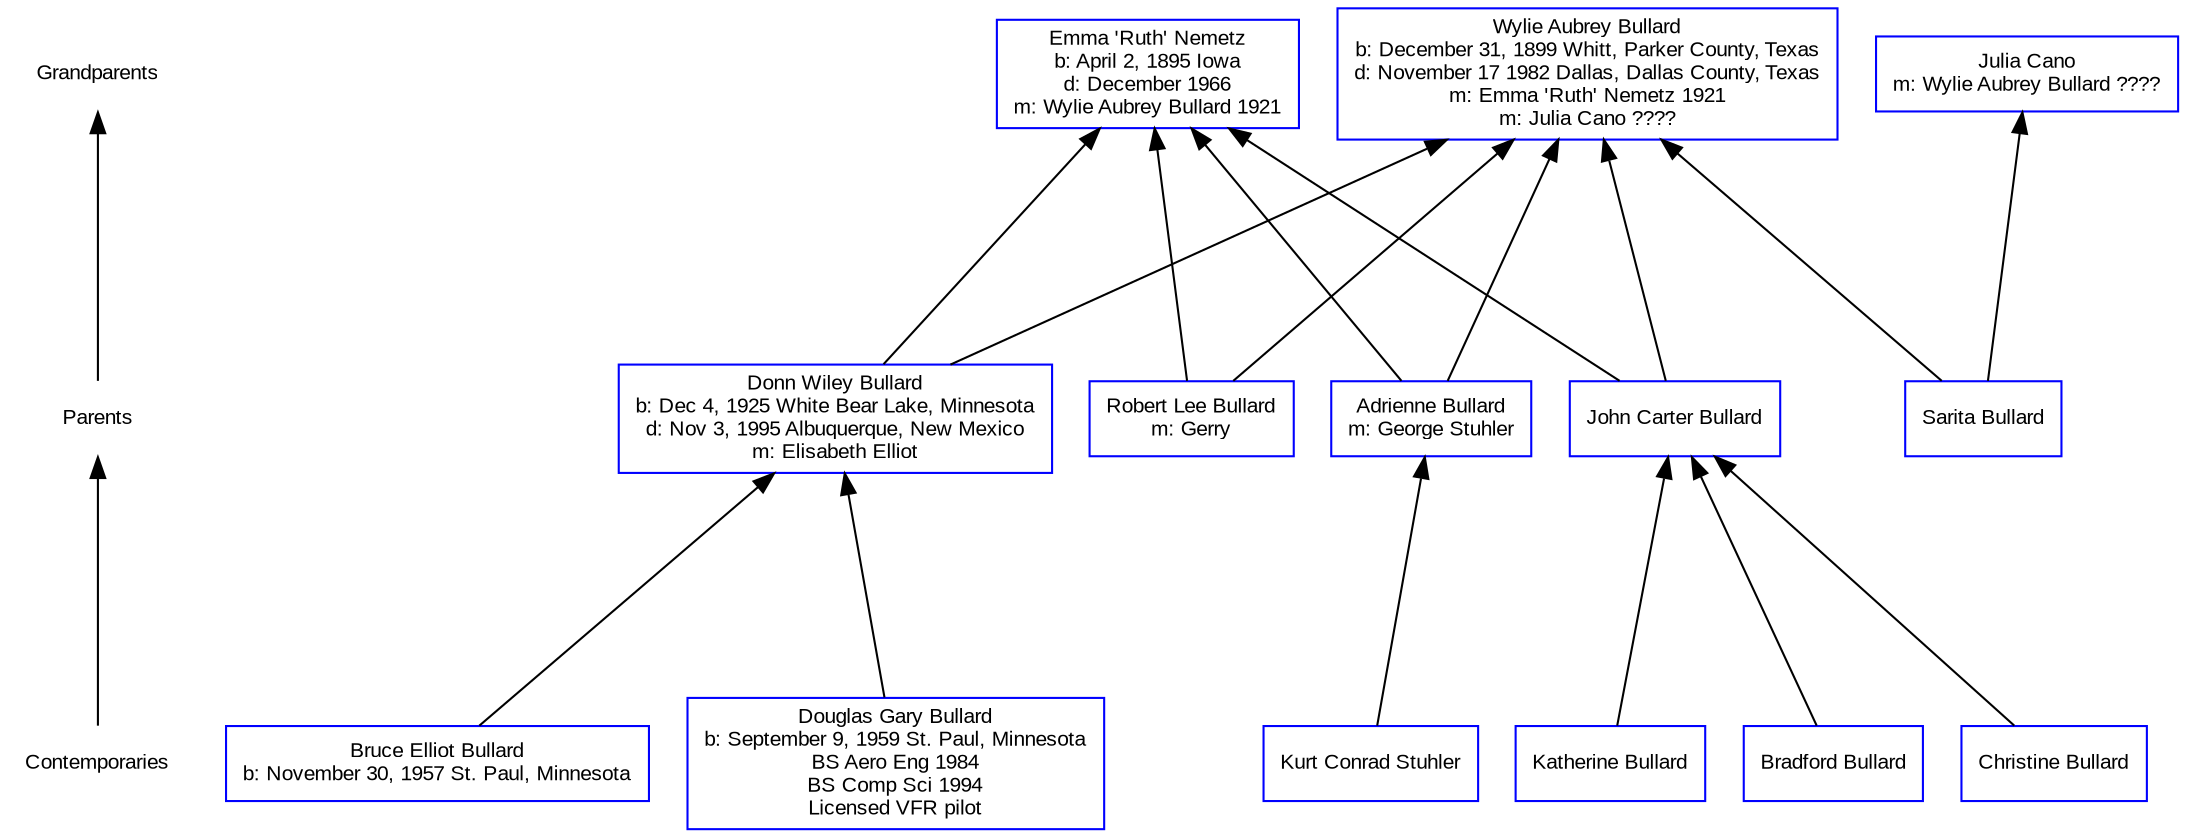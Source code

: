 //Header
digraph G {
node [shape=box,fontname="Arial",fontsize="10"];
edge [fontname="Arial",fontsize="8"];
ranksep=1.5;
rankdir=BT;
concentrate=true;

//Ranking Enumeration
node [shape=plaintext,fontname="Arial",fontsize="10"];
{ "Contemporaries" -> "Parents" -> "Grandparents" }

//Declarations
Adrienne_Stuhler [label="Adrienne Bullard\nm: George Stuhler" shape=rectangle color="blue"];
Bradford_Bullard [label="Bradford Bullard" shape=rectangle color="blue"];
Christine_Bullard [label="Christine Bullard" shape=rectangle color="blue"];
John_Carter_Bullard [label="John Carter Bullard" shape=rectangle color="blue"];
Julia_Cano [label="Julia Cano\nm: Wylie Aubrey Bullard ????" shape=rectangle color="blue"];
Katherine_Bullard [label="Katherine Bullard" shape=rectangle color="blue"];
Kurt_Stuhler [label="Kurt Conrad Stuhler" shape=rectangle color="blue"];
Robert_Lee_Bullard [label="Robert Lee Bullard\nm: Gerry" shape=rectangle color="blue"];
Ruth_Nemetz [label="Emma 'Ruth' Nemetz\nb: April 2, 1895 Iowa\nd: December 1966\nm: Wylie Aubrey Bullard 1921" shape=rectangle color="blue"];
Sarita_Bullard [label="Sarita Bullard" shape=rectangle color="blue"];
Wylie_Aubrey_Bullard [label="Wylie Aubrey Bullard\nb: December 31, 1899 Whitt, Parker County, Texas\nd: November 17 1982 Dallas, Dallas County, Texas\nm: Emma 'Ruth' Nemetz 1921\nm: Julia Cano ????" shape=rectangle color="blue"];
bruce_bullard [label="Bruce Elliot Bullard\nb: November 30, 1957 St. Paul, Minnesota" shape=rectangle color="blue"];
donn_bullard [label="Donn Wiley Bullard\nb: Dec 4, 1925 White Bear Lake, Minnesota\nd: Nov 3, 1995 Albuquerque, New Mexico\nm: Elisabeth Elliot" shape=rectangle color="blue"];
douglas_bullard [label="Douglas Gary Bullard\nb: September 9, 1959 St. Paul, Minnesota\nBS Aero Eng 1984\nBS Comp Sci 1994\nLicensed VFR pilot" shape=rectangle color="blue"];


//Ranking groupings
{ rank = same; "Contemporaries"; "Bradford_Bullard"; "Christine_Bullard"; "Katherine_Bullard"; "Kurt_Stuhler"; "bruce_bullard"; "douglas_bullard"; }
{ rank = same; "Parents"; "Adrienne_Stuhler"; "John_Carter_Bullard"; "Robert_Lee_Bullard"; "Sarita_Bullard"; "donn_bullard"; }
{ rank = same; "Grandparents"; "Julia_Cano"; "Ruth_Nemetz"; "Wylie_Aubrey_Bullard"; }


//Dependencies
Adrienne_Stuhler -> Ruth_Nemetz;
Adrienne_Stuhler -> Wylie_Aubrey_Bullard;
Bradford_Bullard -> John_Carter_Bullard;
Christine_Bullard -> John_Carter_Bullard;
John_Carter_Bullard -> Ruth_Nemetz;
John_Carter_Bullard -> Wylie_Aubrey_Bullard;
Katherine_Bullard -> John_Carter_Bullard;
Kurt_Stuhler -> Adrienne_Stuhler;
Robert_Lee_Bullard -> Ruth_Nemetz;
Robert_Lee_Bullard -> Wylie_Aubrey_Bullard;
Sarita_Bullard -> Julia_Cano;
Sarita_Bullard -> Wylie_Aubrey_Bullard;
bruce_bullard -> donn_bullard;
donn_bullard -> Ruth_Nemetz;
donn_bullard -> Wylie_Aubrey_Bullard;
douglas_bullard -> donn_bullard;


}
